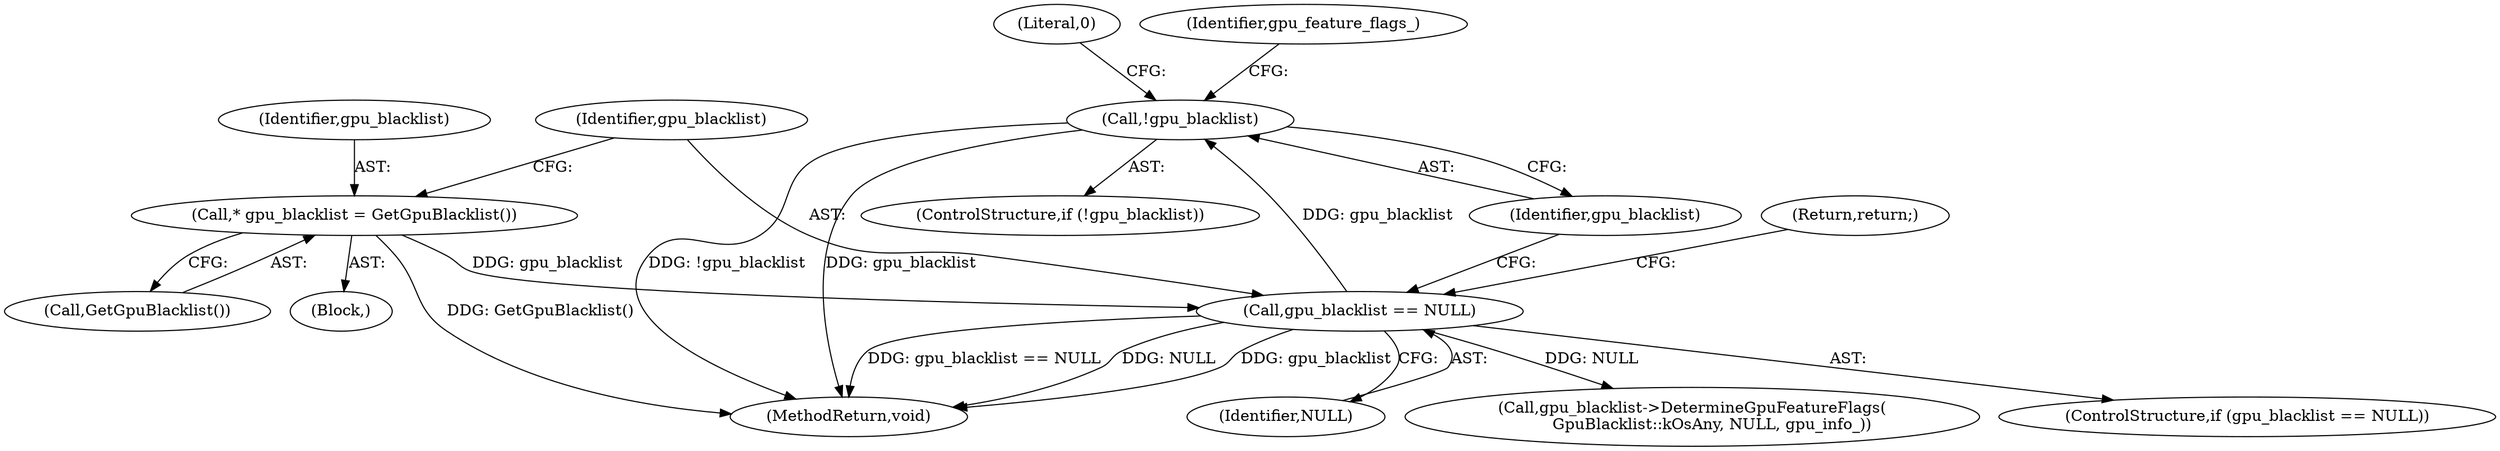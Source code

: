 digraph "1_Chrome_87c724d81f0210494211cd36814c4cb2cf4c4bd1@pointer" {
"1000125" [label="(Call,!gpu_blacklist)"];
"1000120" [label="(Call,gpu_blacklist == NULL)"];
"1000116" [label="(Call,* gpu_blacklist = GetGpuBlacklist())"];
"1000122" [label="(Identifier,NULL)"];
"1000126" [label="(Identifier,gpu_blacklist)"];
"1000118" [label="(Call,GetGpuBlacklist())"];
"1000117" [label="(Identifier,gpu_blacklist)"];
"1000129" [label="(Literal,0)"];
"1000135" [label="(Call,gpu_blacklist->DetermineGpuFeatureFlags(\n        GpuBlacklist::kOsAny, NULL, gpu_info_))"];
"1000121" [label="(Identifier,gpu_blacklist)"];
"1000124" [label="(ControlStructure,if (!gpu_blacklist))"];
"1000125" [label="(Call,!gpu_blacklist)"];
"1000119" [label="(ControlStructure,if (gpu_blacklist == NULL))"];
"1000116" [label="(Call,* gpu_blacklist = GetGpuBlacklist())"];
"1000101" [label="(Block,)"];
"1000181" [label="(MethodReturn,void)"];
"1000123" [label="(Return,return;)"];
"1000134" [label="(Identifier,gpu_feature_flags_)"];
"1000120" [label="(Call,gpu_blacklist == NULL)"];
"1000125" -> "1000124"  [label="AST: "];
"1000125" -> "1000126"  [label="CFG: "];
"1000126" -> "1000125"  [label="AST: "];
"1000129" -> "1000125"  [label="CFG: "];
"1000134" -> "1000125"  [label="CFG: "];
"1000125" -> "1000181"  [label="DDG: !gpu_blacklist"];
"1000125" -> "1000181"  [label="DDG: gpu_blacklist"];
"1000120" -> "1000125"  [label="DDG: gpu_blacklist"];
"1000120" -> "1000119"  [label="AST: "];
"1000120" -> "1000122"  [label="CFG: "];
"1000121" -> "1000120"  [label="AST: "];
"1000122" -> "1000120"  [label="AST: "];
"1000123" -> "1000120"  [label="CFG: "];
"1000126" -> "1000120"  [label="CFG: "];
"1000120" -> "1000181"  [label="DDG: gpu_blacklist"];
"1000120" -> "1000181"  [label="DDG: gpu_blacklist == NULL"];
"1000120" -> "1000181"  [label="DDG: NULL"];
"1000116" -> "1000120"  [label="DDG: gpu_blacklist"];
"1000120" -> "1000135"  [label="DDG: NULL"];
"1000116" -> "1000101"  [label="AST: "];
"1000116" -> "1000118"  [label="CFG: "];
"1000117" -> "1000116"  [label="AST: "];
"1000118" -> "1000116"  [label="AST: "];
"1000121" -> "1000116"  [label="CFG: "];
"1000116" -> "1000181"  [label="DDG: GetGpuBlacklist()"];
}

